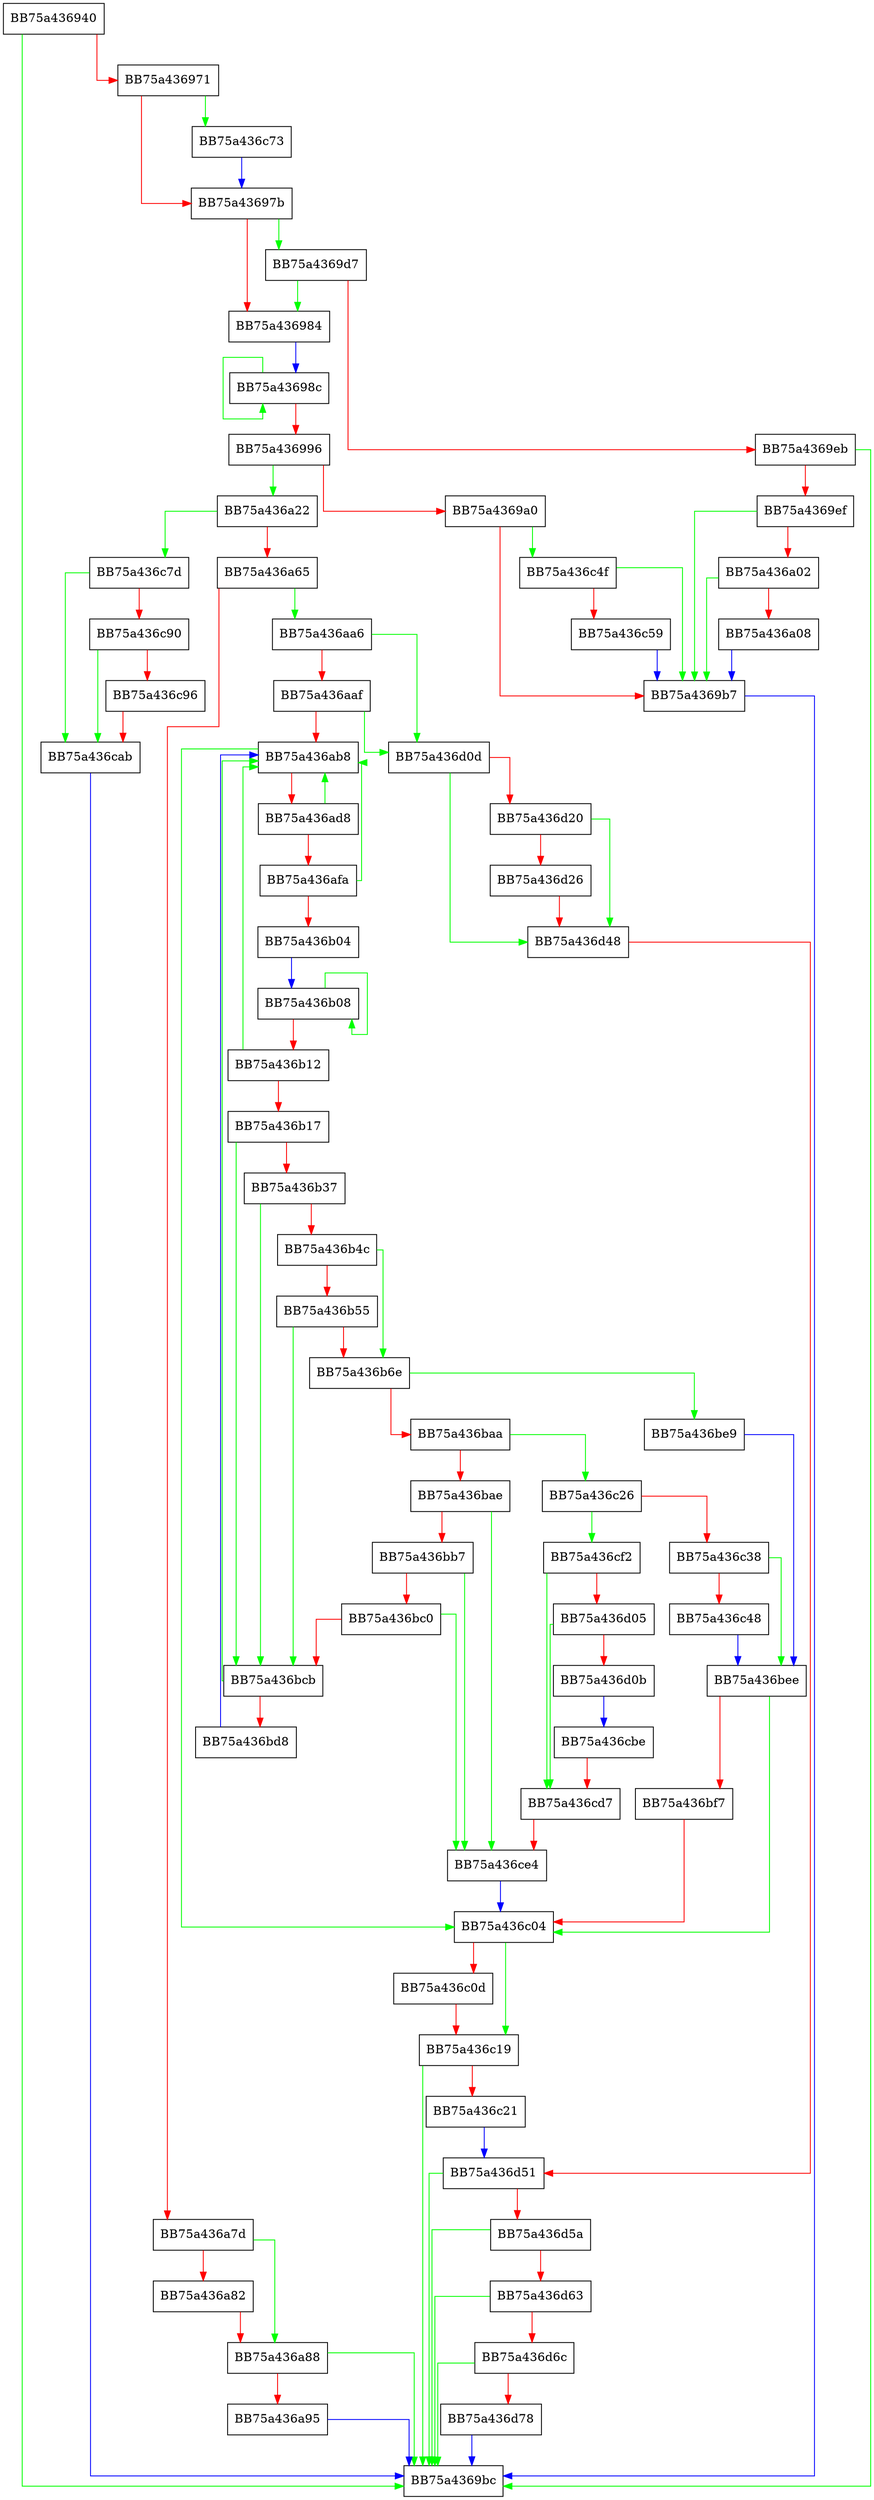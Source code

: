 digraph OpenHive {
  node [shape="box"];
  graph [splines=ortho];
  BB75a436940 -> BB75a4369bc [color="green"];
  BB75a436940 -> BB75a436971 [color="red"];
  BB75a436971 -> BB75a436c73 [color="green"];
  BB75a436971 -> BB75a43697b [color="red"];
  BB75a43697b -> BB75a4369d7 [color="green"];
  BB75a43697b -> BB75a436984 [color="red"];
  BB75a436984 -> BB75a43698c [color="blue"];
  BB75a43698c -> BB75a43698c [color="green"];
  BB75a43698c -> BB75a436996 [color="red"];
  BB75a436996 -> BB75a436a22 [color="green"];
  BB75a436996 -> BB75a4369a0 [color="red"];
  BB75a4369a0 -> BB75a436c4f [color="green"];
  BB75a4369a0 -> BB75a4369b7 [color="red"];
  BB75a4369b7 -> BB75a4369bc [color="blue"];
  BB75a4369d7 -> BB75a436984 [color="green"];
  BB75a4369d7 -> BB75a4369eb [color="red"];
  BB75a4369eb -> BB75a4369bc [color="green"];
  BB75a4369eb -> BB75a4369ef [color="red"];
  BB75a4369ef -> BB75a4369b7 [color="green"];
  BB75a4369ef -> BB75a436a02 [color="red"];
  BB75a436a02 -> BB75a4369b7 [color="green"];
  BB75a436a02 -> BB75a436a08 [color="red"];
  BB75a436a08 -> BB75a4369b7 [color="blue"];
  BB75a436a22 -> BB75a436c7d [color="green"];
  BB75a436a22 -> BB75a436a65 [color="red"];
  BB75a436a65 -> BB75a436aa6 [color="green"];
  BB75a436a65 -> BB75a436a7d [color="red"];
  BB75a436a7d -> BB75a436a88 [color="green"];
  BB75a436a7d -> BB75a436a82 [color="red"];
  BB75a436a82 -> BB75a436a88 [color="red"];
  BB75a436a88 -> BB75a4369bc [color="green"];
  BB75a436a88 -> BB75a436a95 [color="red"];
  BB75a436a95 -> BB75a4369bc [color="blue"];
  BB75a436aa6 -> BB75a436d0d [color="green"];
  BB75a436aa6 -> BB75a436aaf [color="red"];
  BB75a436aaf -> BB75a436d0d [color="green"];
  BB75a436aaf -> BB75a436ab8 [color="red"];
  BB75a436ab8 -> BB75a436c04 [color="green"];
  BB75a436ab8 -> BB75a436ad8 [color="red"];
  BB75a436ad8 -> BB75a436ab8 [color="green"];
  BB75a436ad8 -> BB75a436afa [color="red"];
  BB75a436afa -> BB75a436ab8 [color="green"];
  BB75a436afa -> BB75a436b04 [color="red"];
  BB75a436b04 -> BB75a436b08 [color="blue"];
  BB75a436b08 -> BB75a436b08 [color="green"];
  BB75a436b08 -> BB75a436b12 [color="red"];
  BB75a436b12 -> BB75a436ab8 [color="green"];
  BB75a436b12 -> BB75a436b17 [color="red"];
  BB75a436b17 -> BB75a436bcb [color="green"];
  BB75a436b17 -> BB75a436b37 [color="red"];
  BB75a436b37 -> BB75a436bcb [color="green"];
  BB75a436b37 -> BB75a436b4c [color="red"];
  BB75a436b4c -> BB75a436b6e [color="green"];
  BB75a436b4c -> BB75a436b55 [color="red"];
  BB75a436b55 -> BB75a436bcb [color="green"];
  BB75a436b55 -> BB75a436b6e [color="red"];
  BB75a436b6e -> BB75a436be9 [color="green"];
  BB75a436b6e -> BB75a436baa [color="red"];
  BB75a436baa -> BB75a436c26 [color="green"];
  BB75a436baa -> BB75a436bae [color="red"];
  BB75a436bae -> BB75a436ce4 [color="green"];
  BB75a436bae -> BB75a436bb7 [color="red"];
  BB75a436bb7 -> BB75a436ce4 [color="green"];
  BB75a436bb7 -> BB75a436bc0 [color="red"];
  BB75a436bc0 -> BB75a436ce4 [color="green"];
  BB75a436bc0 -> BB75a436bcb [color="red"];
  BB75a436bcb -> BB75a436ab8 [color="green"];
  BB75a436bcb -> BB75a436bd8 [color="red"];
  BB75a436bd8 -> BB75a436ab8 [color="blue"];
  BB75a436be9 -> BB75a436bee [color="blue"];
  BB75a436bee -> BB75a436c04 [color="green"];
  BB75a436bee -> BB75a436bf7 [color="red"];
  BB75a436bf7 -> BB75a436c04 [color="red"];
  BB75a436c04 -> BB75a436c19 [color="green"];
  BB75a436c04 -> BB75a436c0d [color="red"];
  BB75a436c0d -> BB75a436c19 [color="red"];
  BB75a436c19 -> BB75a4369bc [color="green"];
  BB75a436c19 -> BB75a436c21 [color="red"];
  BB75a436c21 -> BB75a436d51 [color="blue"];
  BB75a436c26 -> BB75a436cf2 [color="green"];
  BB75a436c26 -> BB75a436c38 [color="red"];
  BB75a436c38 -> BB75a436bee [color="green"];
  BB75a436c38 -> BB75a436c48 [color="red"];
  BB75a436c48 -> BB75a436bee [color="blue"];
  BB75a436c4f -> BB75a4369b7 [color="green"];
  BB75a436c4f -> BB75a436c59 [color="red"];
  BB75a436c59 -> BB75a4369b7 [color="blue"];
  BB75a436c73 -> BB75a43697b [color="blue"];
  BB75a436c7d -> BB75a436cab [color="green"];
  BB75a436c7d -> BB75a436c90 [color="red"];
  BB75a436c90 -> BB75a436cab [color="green"];
  BB75a436c90 -> BB75a436c96 [color="red"];
  BB75a436c96 -> BB75a436cab [color="red"];
  BB75a436cab -> BB75a4369bc [color="blue"];
  BB75a436cbe -> BB75a436cd7 [color="red"];
  BB75a436cd7 -> BB75a436ce4 [color="red"];
  BB75a436ce4 -> BB75a436c04 [color="blue"];
  BB75a436cf2 -> BB75a436cd7 [color="green"];
  BB75a436cf2 -> BB75a436d05 [color="red"];
  BB75a436d05 -> BB75a436cd7 [color="green"];
  BB75a436d05 -> BB75a436d0b [color="red"];
  BB75a436d0b -> BB75a436cbe [color="blue"];
  BB75a436d0d -> BB75a436d48 [color="green"];
  BB75a436d0d -> BB75a436d20 [color="red"];
  BB75a436d20 -> BB75a436d48 [color="green"];
  BB75a436d20 -> BB75a436d26 [color="red"];
  BB75a436d26 -> BB75a436d48 [color="red"];
  BB75a436d48 -> BB75a436d51 [color="red"];
  BB75a436d51 -> BB75a4369bc [color="green"];
  BB75a436d51 -> BB75a436d5a [color="red"];
  BB75a436d5a -> BB75a4369bc [color="green"];
  BB75a436d5a -> BB75a436d63 [color="red"];
  BB75a436d63 -> BB75a4369bc [color="green"];
  BB75a436d63 -> BB75a436d6c [color="red"];
  BB75a436d6c -> BB75a4369bc [color="green"];
  BB75a436d6c -> BB75a436d78 [color="red"];
  BB75a436d78 -> BB75a4369bc [color="blue"];
}